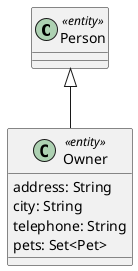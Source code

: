 ```uml
@startuml
class Person <<entity>>
class Owner <<entity>> {
    address: String
    city: String
    telephone: String
    pets: Set<Pet>
}
Person <|-- Owner
@enduml
```